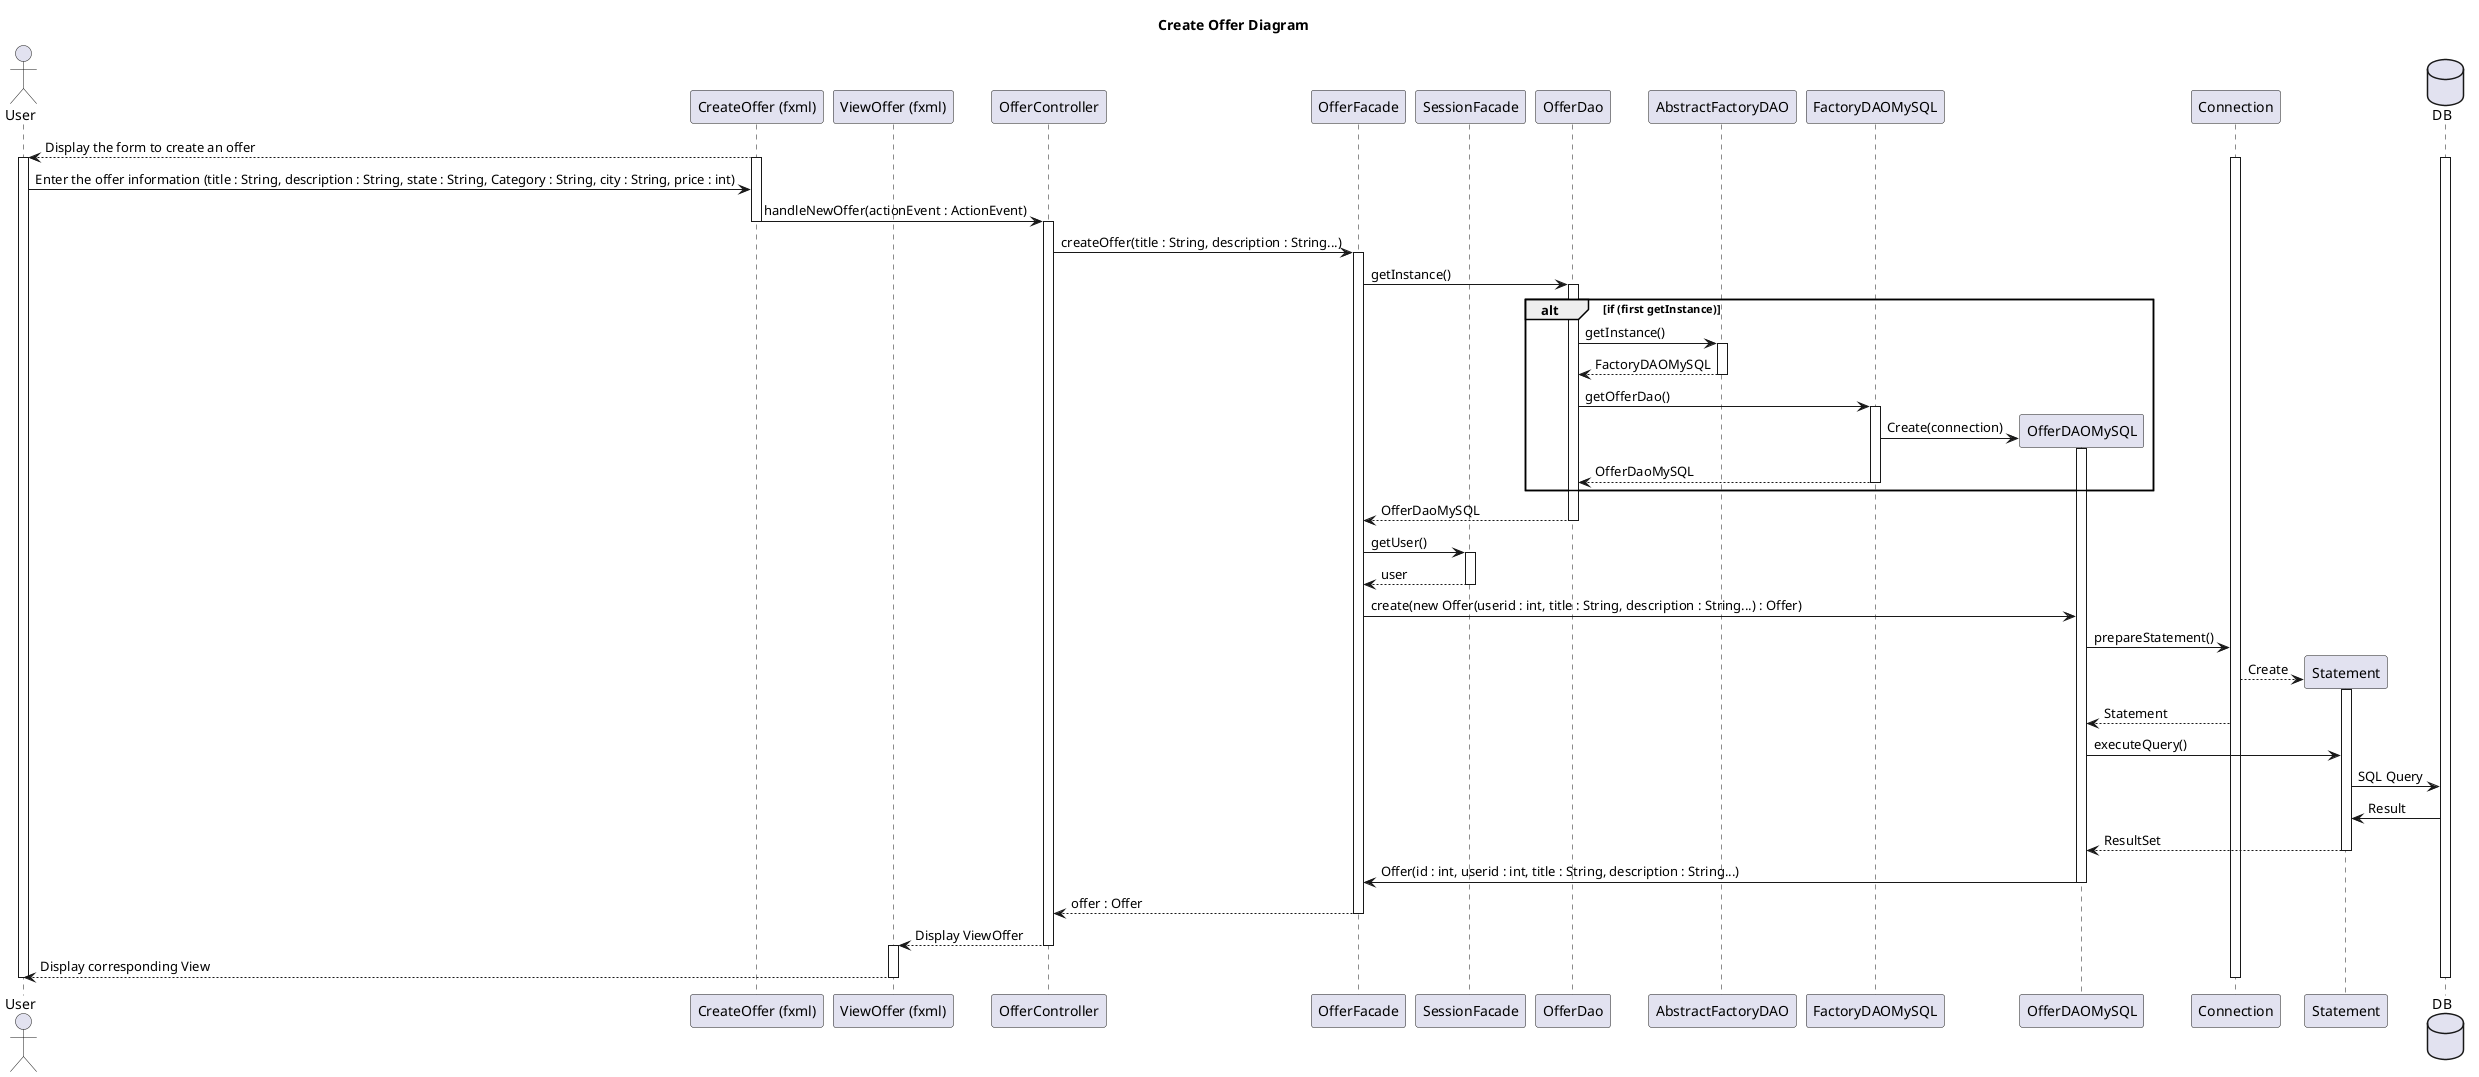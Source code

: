@startuml
title Create Offer Diagram

actor User
participant "CreateOffer (fxml)"
participant "ViewOffer (fxml)"
participant OfferController
participant OfferFacade
participant SessionFacade
participant OfferDao
participant AbstractFactoryDAO
participant FactoryDAOMySQL
participant OfferDAOMySQL
participant Connection
participant Statement
database DB


"CreateOffer (fxml)"-->User: Display the form to create an offer

activate "CreateOffer (fxml)"
activate User
activate DB
activate Connection



User->"CreateOffer (fxml)":Enter the offer information (title : String, description : String, state : String, Category : String, city : String, price : int)

"CreateOffer (fxml)"->OfferController: handleNewOffer(actionEvent : ActionEvent)

deactivate "CreateOffer (fxml)"

activate OfferController

OfferController->OfferFacade:createOffer(title : String, description : String...)

activate OfferFacade

OfferFacade->OfferDao : getInstance()
alt if (first getInstance)
    activate OfferDao
    OfferDao -> AbstractFactoryDAO : getInstance()
    activate AbstractFactoryDAO
    AbstractFactoryDAO --> OfferDao : FactoryDAOMySQL
    deactivate AbstractFactoryDAO

    OfferDao -> FactoryDAOMySQL : getOfferDao()
    activate FactoryDAOMySQL
    FactoryDAOMySQL -> OfferDAOMySQL **:Create(connection)
    activate OfferDAOMySQL
    FactoryDAOMySQL --> OfferDao : OfferDaoMySQL
    deactivate FactoryDAOMySQL
end
OfferDao --> OfferFacade : OfferDaoMySQL
deactivate OfferDao

deactivate FactoryDAOMySQL
OfferFacade->SessionFacade: getUser()
activate SessionFacade
SessionFacade-->OfferFacade: user
deactivate SessionFacade

OfferFacade->OfferDAOMySQL: create(new Offer(userid : int, title : String, description : String...) : Offer)

OfferDAOMySQL->Connection: prepareStatement()

Connection-->Statement **: Create

activate Statement

Connection-->OfferDAOMySQL: Statement

OfferDAOMySQL->Statement:executeQuery()

Statement->DB: SQL Query

DB->Statement:Result

Statement-->OfferDAOMySQL: ResultSet

deactivate Statement

OfferDAOMySQL->OfferFacade: Offer(id : int, userid : int, title : String, description : String...)

deactivate OfferDAOMySQL


OfferFacade-->OfferController: offer : Offer

deactivate OfferFacade

OfferController-->"ViewOffer (fxml)": Display ViewOffer

deactivate OfferController

activate "ViewOffer (fxml)"

"ViewOffer (fxml)"-->User: Display corresponding View

deactivate "ViewOffer (fxml)"
deactivate DB
deactivate User
deactivate Connection

@enduml